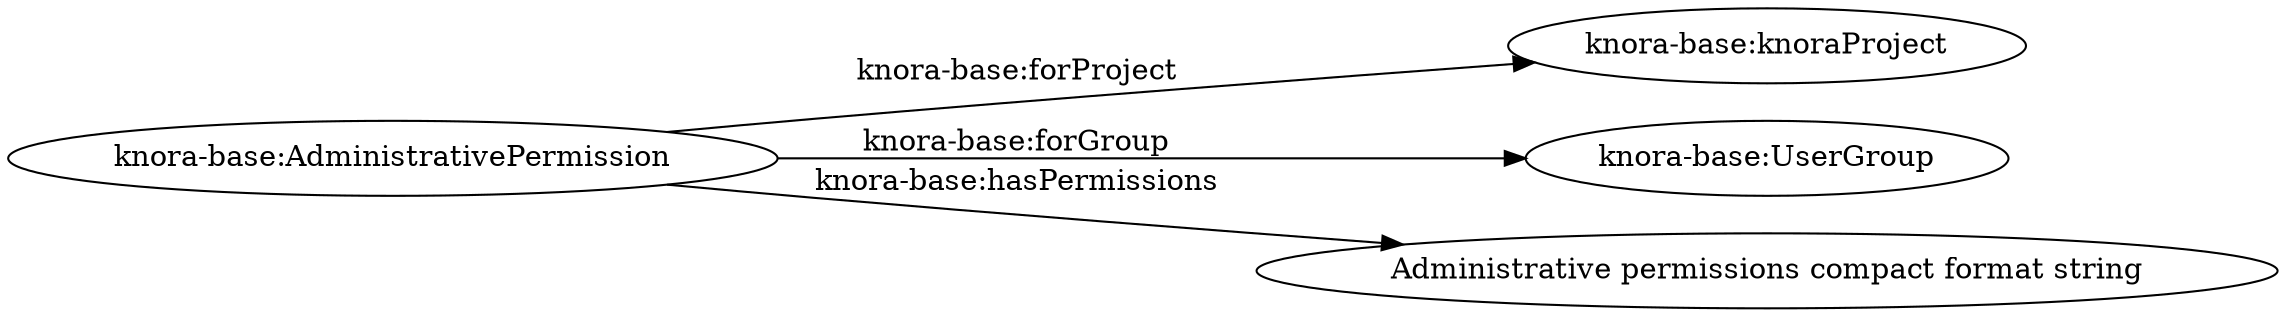 digraph AdministrativePermissions {
  rankdir="LR"

  ap [label="knora-base:AdministrativePermission"]
  kp [label="knora-base:knoraProject"]
  ug [label="knora-base:UserGroup"]

  ap -> kp [ label="knora-base:forProject" ]
  ap -> ug [ label="knora-base:forGroup" ]

  ap -> "Administrative permissions compact format string" [ label="knora-base:hasPermissions" ]
}
